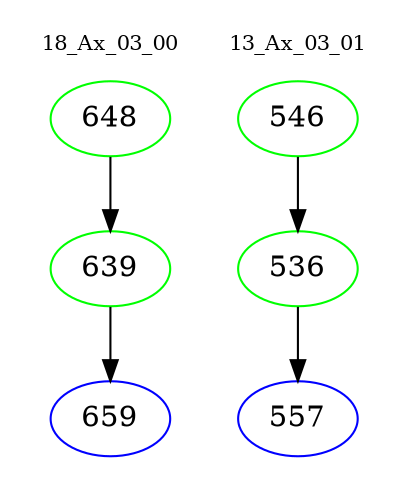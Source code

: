 digraph{
subgraph cluster_0 {
color = white
label = "18_Ax_03_00";
fontsize=10;
T0_648 [label="648", color="green"]
T0_648 -> T0_639 [color="black"]
T0_639 [label="639", color="green"]
T0_639 -> T0_659 [color="black"]
T0_659 [label="659", color="blue"]
}
subgraph cluster_1 {
color = white
label = "13_Ax_03_01";
fontsize=10;
T1_546 [label="546", color="green"]
T1_546 -> T1_536 [color="black"]
T1_536 [label="536", color="green"]
T1_536 -> T1_557 [color="black"]
T1_557 [label="557", color="blue"]
}
}
